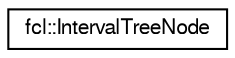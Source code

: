 digraph "Graphical Class Hierarchy"
{
  edge [fontname="FreeSans",fontsize="10",labelfontname="FreeSans",labelfontsize="10"];
  node [fontname="FreeSans",fontsize="10",shape=record];
  rankdir="LR";
  Node1 [label="fcl::IntervalTreeNode",height=0.2,width=0.4,color="black", fillcolor="white", style="filled",URL="$a00077.html",tooltip="The node for interval tree. "];
}
